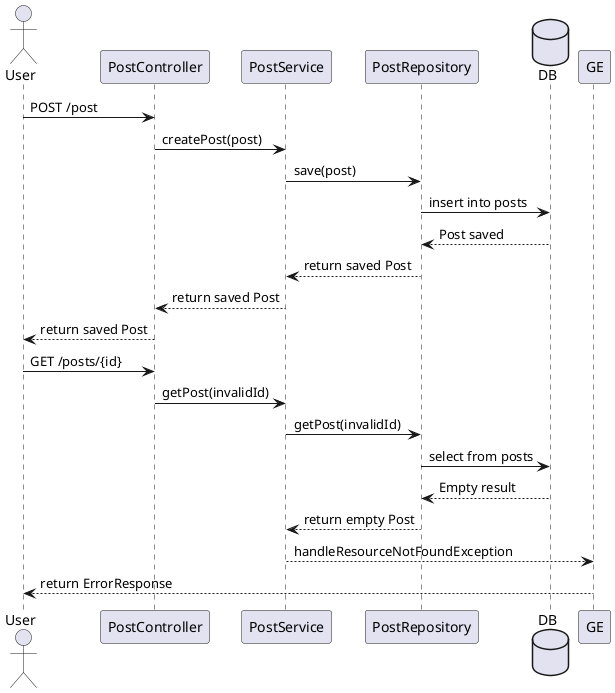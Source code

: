 @startuml
actor User
participant "PostController" as PC
participant "PostService" as PS
participant "PostRepository" as PR
database DB

User -> PC : POST /post
PC -> PS : createPost(post)
PS -> PR : save(post)
PR -> DB : insert into posts
DB --> PR : Post saved
PR --> PS : return saved Post
PS --> PC : return saved Post
PC --> User : return saved Post

User -> PC : GET /posts/{id}
PC -> PS : getPost(invalidId)
PS -> PR : getPost(invalidId)
PR -> DB : select from posts
DB --> PR : Empty result
PR --> PS : return empty Post
PS --> GE : handleResourceNotFoundException
GE --> User : return ErrorResponse
@enduml